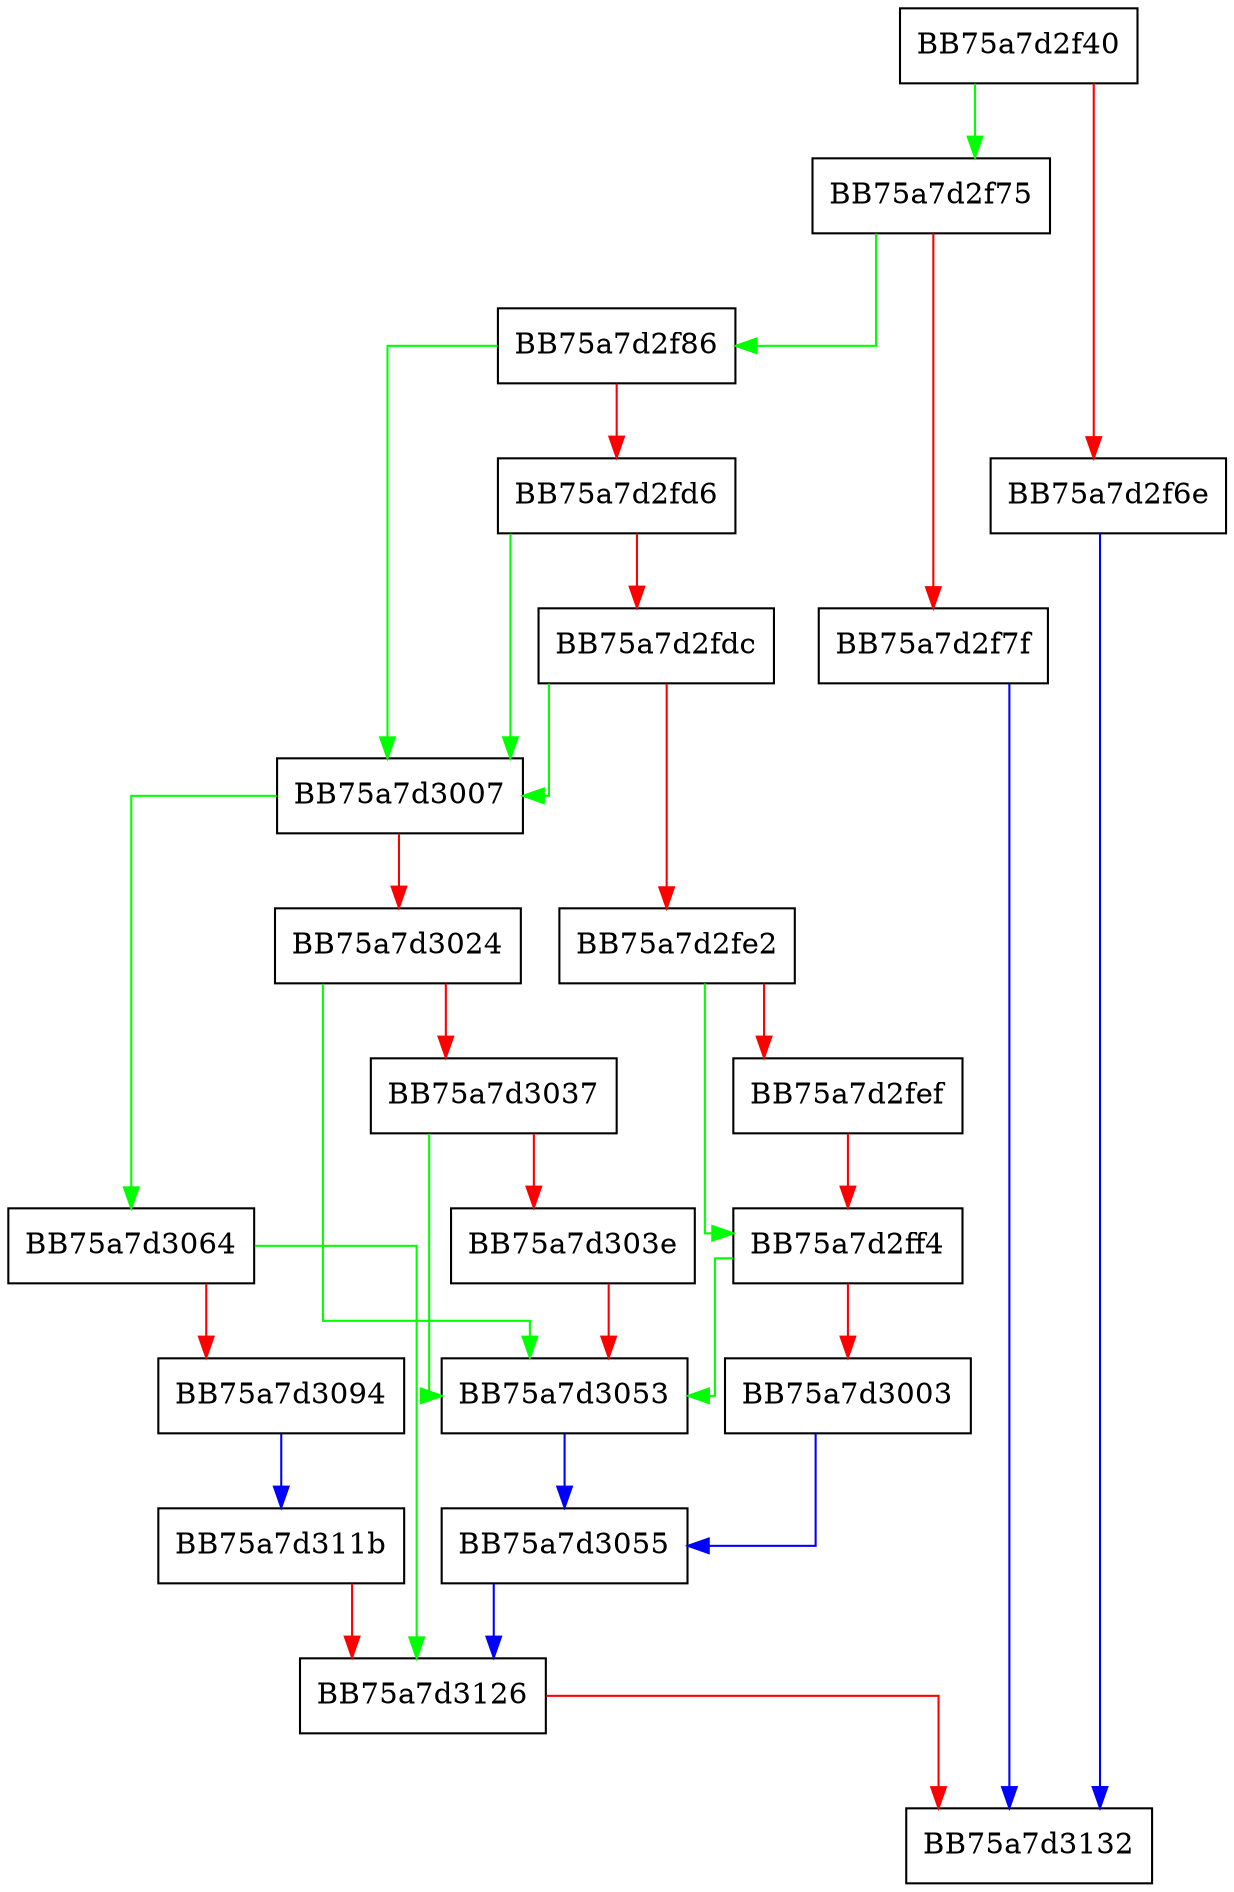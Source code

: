 digraph Find {
  node [shape="box"];
  graph [splines=ortho];
  BB75a7d2f40 -> BB75a7d2f75 [color="green"];
  BB75a7d2f40 -> BB75a7d2f6e [color="red"];
  BB75a7d2f6e -> BB75a7d3132 [color="blue"];
  BB75a7d2f75 -> BB75a7d2f86 [color="green"];
  BB75a7d2f75 -> BB75a7d2f7f [color="red"];
  BB75a7d2f7f -> BB75a7d3132 [color="blue"];
  BB75a7d2f86 -> BB75a7d3007 [color="green"];
  BB75a7d2f86 -> BB75a7d2fd6 [color="red"];
  BB75a7d2fd6 -> BB75a7d3007 [color="green"];
  BB75a7d2fd6 -> BB75a7d2fdc [color="red"];
  BB75a7d2fdc -> BB75a7d3007 [color="green"];
  BB75a7d2fdc -> BB75a7d2fe2 [color="red"];
  BB75a7d2fe2 -> BB75a7d2ff4 [color="green"];
  BB75a7d2fe2 -> BB75a7d2fef [color="red"];
  BB75a7d2fef -> BB75a7d2ff4 [color="red"];
  BB75a7d2ff4 -> BB75a7d3053 [color="green"];
  BB75a7d2ff4 -> BB75a7d3003 [color="red"];
  BB75a7d3003 -> BB75a7d3055 [color="blue"];
  BB75a7d3007 -> BB75a7d3064 [color="green"];
  BB75a7d3007 -> BB75a7d3024 [color="red"];
  BB75a7d3024 -> BB75a7d3053 [color="green"];
  BB75a7d3024 -> BB75a7d3037 [color="red"];
  BB75a7d3037 -> BB75a7d3053 [color="green"];
  BB75a7d3037 -> BB75a7d303e [color="red"];
  BB75a7d303e -> BB75a7d3053 [color="red"];
  BB75a7d3053 -> BB75a7d3055 [color="blue"];
  BB75a7d3055 -> BB75a7d3126 [color="blue"];
  BB75a7d3064 -> BB75a7d3126 [color="green"];
  BB75a7d3064 -> BB75a7d3094 [color="red"];
  BB75a7d3094 -> BB75a7d311b [color="blue"];
  BB75a7d311b -> BB75a7d3126 [color="red"];
  BB75a7d3126 -> BB75a7d3132 [color="red"];
}